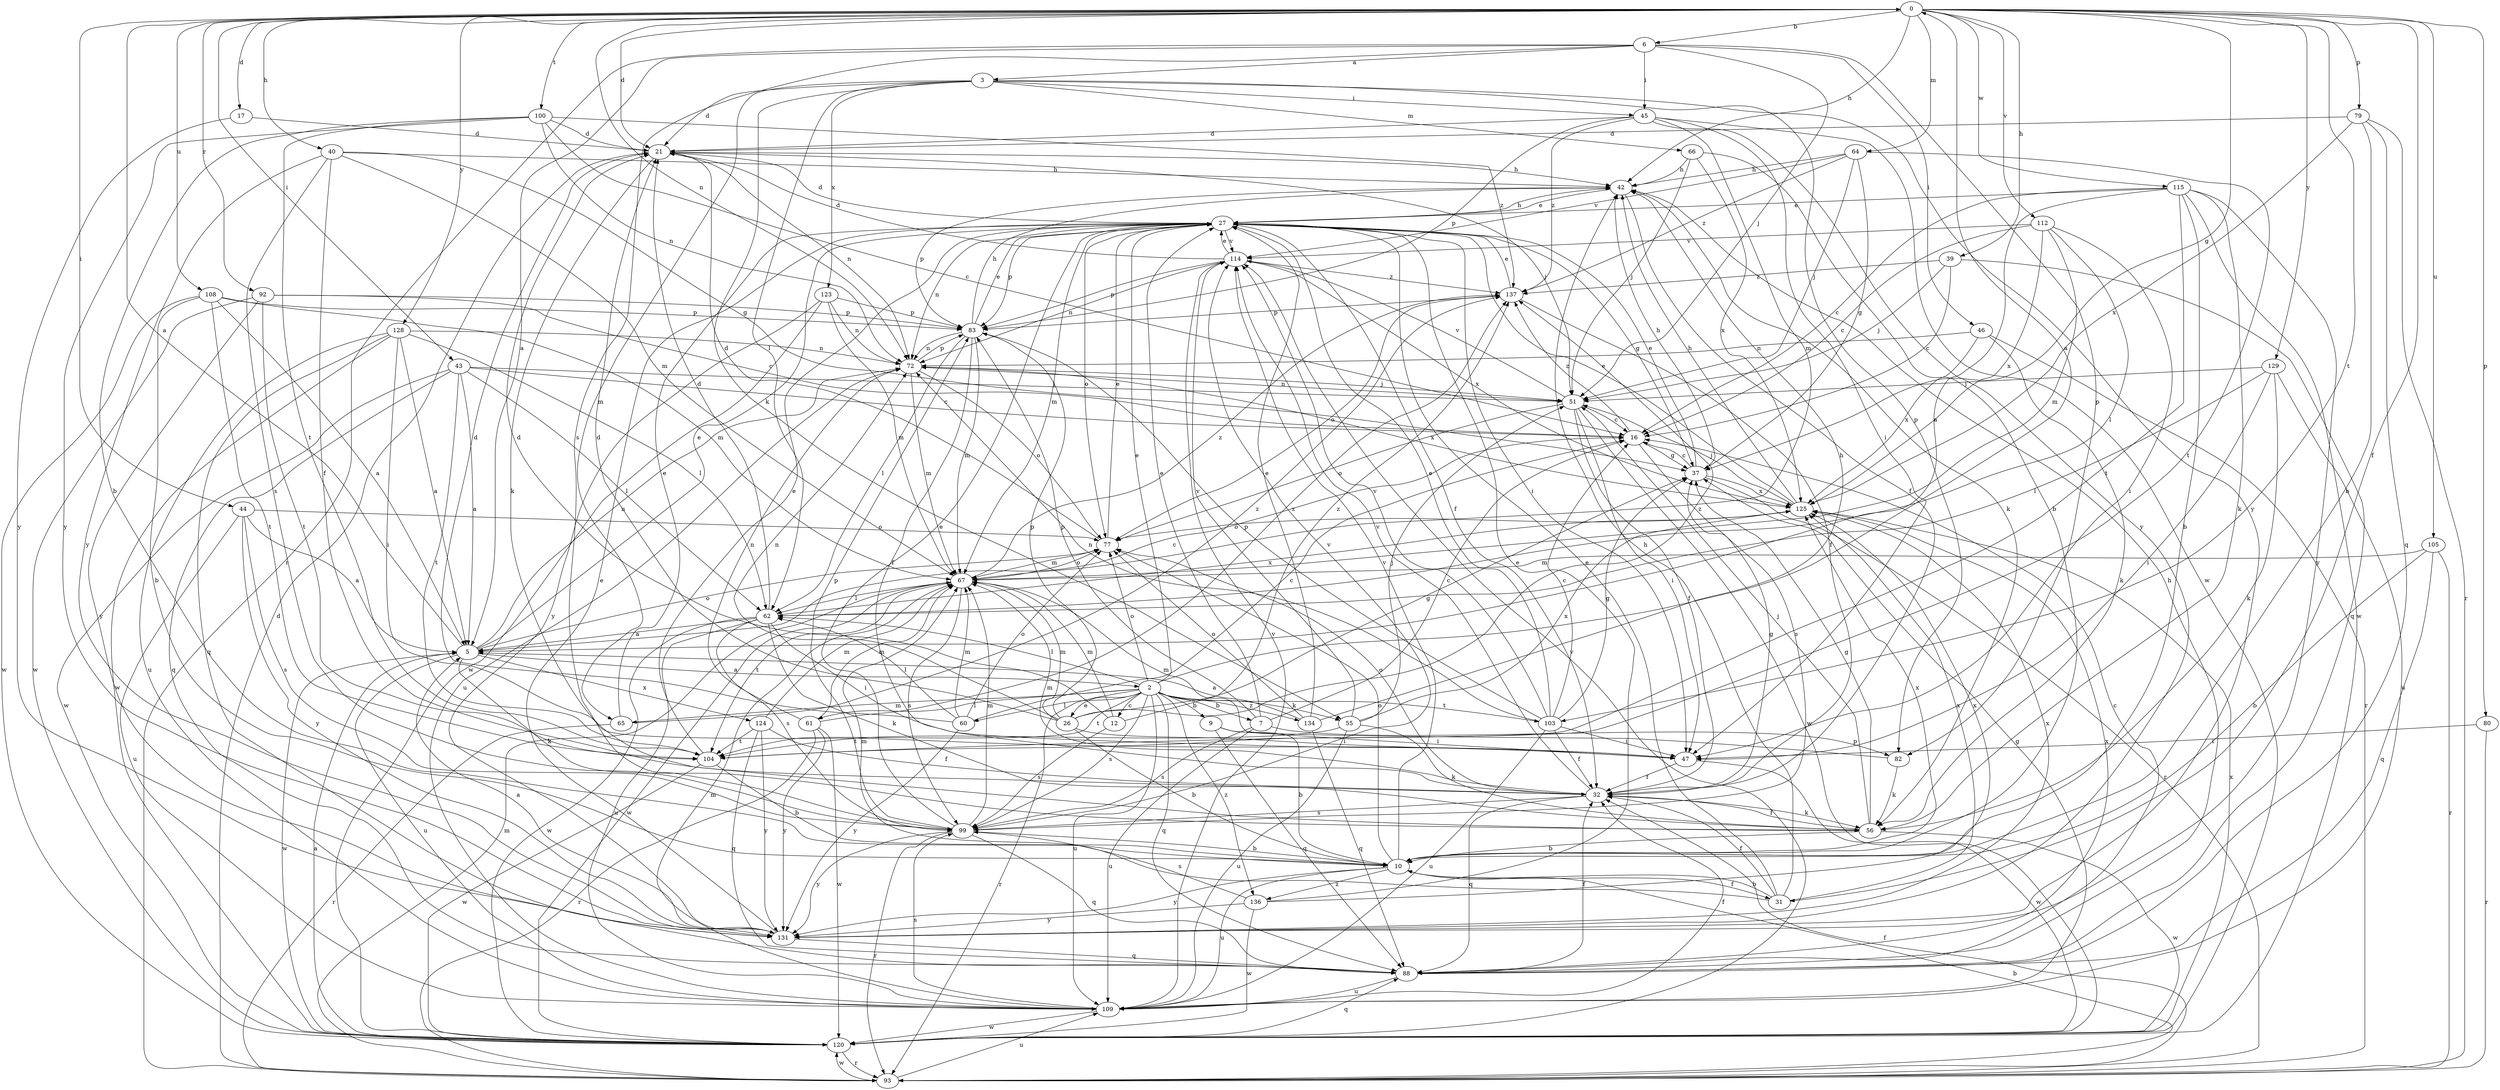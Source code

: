 strict digraph  {
0;
2;
3;
5;
6;
7;
9;
10;
12;
16;
17;
21;
26;
27;
31;
32;
37;
39;
40;
42;
43;
44;
45;
46;
47;
51;
55;
56;
60;
61;
62;
64;
65;
66;
67;
72;
77;
79;
80;
82;
83;
88;
92;
93;
99;
100;
103;
104;
105;
108;
109;
112;
114;
115;
120;
123;
124;
125;
128;
129;
131;
134;
136;
137;
0 -> 6  [label=b];
0 -> 17  [label=d];
0 -> 21  [label=d];
0 -> 31  [label=f];
0 -> 37  [label=g];
0 -> 39  [label=h];
0 -> 40  [label=h];
0 -> 42  [label=h];
0 -> 43  [label=i];
0 -> 44  [label=i];
0 -> 64  [label=m];
0 -> 72  [label=n];
0 -> 79  [label=p];
0 -> 80  [label=p];
0 -> 92  [label=r];
0 -> 100  [label=t];
0 -> 103  [label=t];
0 -> 105  [label=u];
0 -> 108  [label=u];
0 -> 112  [label=v];
0 -> 115  [label=w];
0 -> 128  [label=y];
0 -> 129  [label=y];
2 -> 0  [label=a];
2 -> 7  [label=b];
2 -> 9  [label=b];
2 -> 12  [label=c];
2 -> 26  [label=e];
2 -> 27  [label=e];
2 -> 55  [label=k];
2 -> 60  [label=l];
2 -> 61  [label=l];
2 -> 62  [label=l];
2 -> 65  [label=m];
2 -> 77  [label=o];
2 -> 88  [label=q];
2 -> 93  [label=r];
2 -> 99  [label=s];
2 -> 103  [label=t];
2 -> 104  [label=t];
2 -> 109  [label=u];
2 -> 134  [label=z];
2 -> 136  [label=z];
3 -> 21  [label=d];
3 -> 45  [label=i];
3 -> 55  [label=k];
3 -> 62  [label=l];
3 -> 65  [label=m];
3 -> 66  [label=m];
3 -> 82  [label=p];
3 -> 123  [label=x];
3 -> 131  [label=y];
5 -> 0  [label=a];
5 -> 2  [label=a];
5 -> 16  [label=c];
5 -> 27  [label=e];
5 -> 56  [label=k];
5 -> 72  [label=n];
5 -> 77  [label=o];
5 -> 109  [label=u];
5 -> 120  [label=w];
5 -> 124  [label=x];
6 -> 3  [label=a];
6 -> 5  [label=a];
6 -> 45  [label=i];
6 -> 46  [label=i];
6 -> 51  [label=j];
6 -> 82  [label=p];
6 -> 93  [label=r];
6 -> 99  [label=s];
7 -> 16  [label=c];
7 -> 27  [label=e];
7 -> 82  [label=p];
7 -> 83  [label=p];
7 -> 99  [label=s];
7 -> 109  [label=u];
9 -> 10  [label=b];
9 -> 47  [label=i];
9 -> 88  [label=q];
10 -> 31  [label=f];
10 -> 77  [label=o];
10 -> 109  [label=u];
10 -> 114  [label=v];
10 -> 125  [label=x];
10 -> 131  [label=y];
10 -> 136  [label=z];
12 -> 21  [label=d];
12 -> 67  [label=m];
12 -> 99  [label=s];
12 -> 137  [label=z];
16 -> 37  [label=g];
16 -> 99  [label=s];
16 -> 137  [label=z];
17 -> 21  [label=d];
17 -> 131  [label=y];
21 -> 42  [label=h];
21 -> 51  [label=j];
21 -> 56  [label=k];
21 -> 72  [label=n];
26 -> 10  [label=b];
26 -> 21  [label=d];
26 -> 37  [label=g];
26 -> 47  [label=i];
26 -> 67  [label=m];
26 -> 72  [label=n];
26 -> 83  [label=p];
26 -> 137  [label=z];
27 -> 21  [label=d];
27 -> 32  [label=f];
27 -> 37  [label=g];
27 -> 42  [label=h];
27 -> 47  [label=i];
27 -> 67  [label=m];
27 -> 72  [label=n];
27 -> 77  [label=o];
27 -> 83  [label=p];
27 -> 114  [label=v];
31 -> 10  [label=b];
31 -> 27  [label=e];
31 -> 32  [label=f];
31 -> 42  [label=h];
31 -> 67  [label=m];
31 -> 125  [label=x];
32 -> 37  [label=g];
32 -> 56  [label=k];
32 -> 67  [label=m];
32 -> 77  [label=o];
32 -> 88  [label=q];
32 -> 99  [label=s];
32 -> 114  [label=v];
37 -> 16  [label=c];
37 -> 27  [label=e];
37 -> 42  [label=h];
37 -> 93  [label=r];
37 -> 125  [label=x];
39 -> 16  [label=c];
39 -> 51  [label=j];
39 -> 88  [label=q];
39 -> 137  [label=z];
40 -> 32  [label=f];
40 -> 37  [label=g];
40 -> 42  [label=h];
40 -> 67  [label=m];
40 -> 99  [label=s];
40 -> 131  [label=y];
42 -> 27  [label=e];
42 -> 32  [label=f];
42 -> 56  [label=k];
42 -> 83  [label=p];
43 -> 5  [label=a];
43 -> 16  [label=c];
43 -> 51  [label=j];
43 -> 62  [label=l];
43 -> 88  [label=q];
43 -> 104  [label=t];
43 -> 120  [label=w];
44 -> 5  [label=a];
44 -> 77  [label=o];
44 -> 99  [label=s];
44 -> 109  [label=u];
44 -> 131  [label=y];
45 -> 21  [label=d];
45 -> 47  [label=i];
45 -> 67  [label=m];
45 -> 83  [label=p];
45 -> 120  [label=w];
45 -> 131  [label=y];
45 -> 137  [label=z];
46 -> 56  [label=k];
46 -> 72  [label=n];
46 -> 93  [label=r];
46 -> 125  [label=x];
47 -> 32  [label=f];
47 -> 120  [label=w];
51 -> 16  [label=c];
51 -> 32  [label=f];
51 -> 47  [label=i];
51 -> 72  [label=n];
51 -> 77  [label=o];
51 -> 114  [label=v];
51 -> 120  [label=w];
55 -> 51  [label=j];
55 -> 56  [label=k];
55 -> 104  [label=t];
55 -> 109  [label=u];
55 -> 114  [label=v];
55 -> 125  [label=x];
56 -> 10  [label=b];
56 -> 32  [label=f];
56 -> 37  [label=g];
56 -> 51  [label=j];
56 -> 120  [label=w];
60 -> 16  [label=c];
60 -> 21  [label=d];
60 -> 62  [label=l];
60 -> 67  [label=m];
60 -> 77  [label=o];
60 -> 131  [label=y];
61 -> 67  [label=m];
61 -> 72  [label=n];
61 -> 93  [label=r];
61 -> 120  [label=w];
61 -> 131  [label=y];
61 -> 137  [label=z];
62 -> 5  [label=a];
62 -> 21  [label=d];
62 -> 47  [label=i];
62 -> 56  [label=k];
62 -> 99  [label=s];
62 -> 109  [label=u];
62 -> 120  [label=w];
62 -> 125  [label=x];
64 -> 37  [label=g];
64 -> 42  [label=h];
64 -> 51  [label=j];
64 -> 104  [label=t];
64 -> 114  [label=v];
64 -> 137  [label=z];
65 -> 27  [label=e];
65 -> 93  [label=r];
65 -> 137  [label=z];
66 -> 10  [label=b];
66 -> 42  [label=h];
66 -> 51  [label=j];
66 -> 125  [label=x];
67 -> 62  [label=l];
67 -> 77  [label=o];
67 -> 99  [label=s];
67 -> 104  [label=t];
67 -> 120  [label=w];
67 -> 137  [label=z];
72 -> 51  [label=j];
72 -> 67  [label=m];
72 -> 77  [label=o];
72 -> 83  [label=p];
72 -> 109  [label=u];
72 -> 125  [label=x];
77 -> 21  [label=d];
77 -> 27  [label=e];
77 -> 67  [label=m];
79 -> 10  [label=b];
79 -> 21  [label=d];
79 -> 88  [label=q];
79 -> 93  [label=r];
79 -> 125  [label=x];
80 -> 47  [label=i];
80 -> 93  [label=r];
82 -> 56  [label=k];
82 -> 67  [label=m];
83 -> 27  [label=e];
83 -> 32  [label=f];
83 -> 42  [label=h];
83 -> 62  [label=l];
83 -> 67  [label=m];
83 -> 72  [label=n];
88 -> 16  [label=c];
88 -> 32  [label=f];
88 -> 42  [label=h];
88 -> 109  [label=u];
88 -> 125  [label=x];
92 -> 16  [label=c];
92 -> 83  [label=p];
92 -> 104  [label=t];
92 -> 120  [label=w];
92 -> 131  [label=y];
93 -> 10  [label=b];
93 -> 21  [label=d];
93 -> 32  [label=f];
93 -> 67  [label=m];
93 -> 109  [label=u];
93 -> 120  [label=w];
99 -> 10  [label=b];
99 -> 27  [label=e];
99 -> 67  [label=m];
99 -> 83  [label=p];
99 -> 88  [label=q];
99 -> 93  [label=r];
99 -> 114  [label=v];
99 -> 131  [label=y];
100 -> 10  [label=b];
100 -> 16  [label=c];
100 -> 21  [label=d];
100 -> 72  [label=n];
100 -> 104  [label=t];
100 -> 131  [label=y];
100 -> 137  [label=z];
103 -> 16  [label=c];
103 -> 27  [label=e];
103 -> 32  [label=f];
103 -> 37  [label=g];
103 -> 47  [label=i];
103 -> 72  [label=n];
103 -> 83  [label=p];
103 -> 109  [label=u];
103 -> 114  [label=v];
104 -> 10  [label=b];
104 -> 27  [label=e];
104 -> 120  [label=w];
105 -> 10  [label=b];
105 -> 67  [label=m];
105 -> 88  [label=q];
105 -> 93  [label=r];
108 -> 5  [label=a];
108 -> 10  [label=b];
108 -> 67  [label=m];
108 -> 83  [label=p];
108 -> 104  [label=t];
108 -> 120  [label=w];
109 -> 32  [label=f];
109 -> 37  [label=g];
109 -> 67  [label=m];
109 -> 99  [label=s];
109 -> 114  [label=v];
109 -> 120  [label=w];
112 -> 16  [label=c];
112 -> 47  [label=i];
112 -> 62  [label=l];
112 -> 67  [label=m];
112 -> 114  [label=v];
112 -> 125  [label=x];
114 -> 21  [label=d];
114 -> 27  [label=e];
114 -> 72  [label=n];
114 -> 83  [label=p];
114 -> 125  [label=x];
114 -> 137  [label=z];
115 -> 5  [label=a];
115 -> 10  [label=b];
115 -> 16  [label=c];
115 -> 27  [label=e];
115 -> 56  [label=k];
115 -> 104  [label=t];
115 -> 120  [label=w];
115 -> 131  [label=y];
120 -> 5  [label=a];
120 -> 88  [label=q];
120 -> 93  [label=r];
120 -> 114  [label=v];
120 -> 125  [label=x];
123 -> 67  [label=m];
123 -> 72  [label=n];
123 -> 83  [label=p];
123 -> 120  [label=w];
123 -> 131  [label=y];
124 -> 32  [label=f];
124 -> 67  [label=m];
124 -> 88  [label=q];
124 -> 104  [label=t];
124 -> 131  [label=y];
125 -> 27  [label=e];
125 -> 42  [label=h];
125 -> 51  [label=j];
125 -> 77  [label=o];
128 -> 5  [label=a];
128 -> 47  [label=i];
128 -> 62  [label=l];
128 -> 72  [label=n];
128 -> 88  [label=q];
128 -> 109  [label=u];
128 -> 120  [label=w];
129 -> 47  [label=i];
129 -> 51  [label=j];
129 -> 56  [label=k];
129 -> 62  [label=l];
129 -> 109  [label=u];
131 -> 5  [label=a];
131 -> 27  [label=e];
131 -> 88  [label=q];
131 -> 125  [label=x];
134 -> 5  [label=a];
134 -> 27  [label=e];
134 -> 42  [label=h];
134 -> 77  [label=o];
134 -> 88  [label=q];
136 -> 27  [label=e];
136 -> 99  [label=s];
136 -> 120  [label=w];
136 -> 125  [label=x];
136 -> 131  [label=y];
137 -> 27  [label=e];
137 -> 32  [label=f];
137 -> 77  [label=o];
137 -> 83  [label=p];
}
